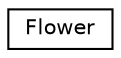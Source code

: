 digraph "Graphical Class Hierarchy"
{
 // LATEX_PDF_SIZE
  edge [fontname="Helvetica",fontsize="10",labelfontname="Helvetica",labelfontsize="10"];
  node [fontname="Helvetica",fontsize="10",shape=record];
  rankdir="LR";
  Node0 [label="Flower",height=0.2,width=0.4,color="black", fillcolor="white", style="filled",URL="$classFlower.html",tooltip=" "];
}

